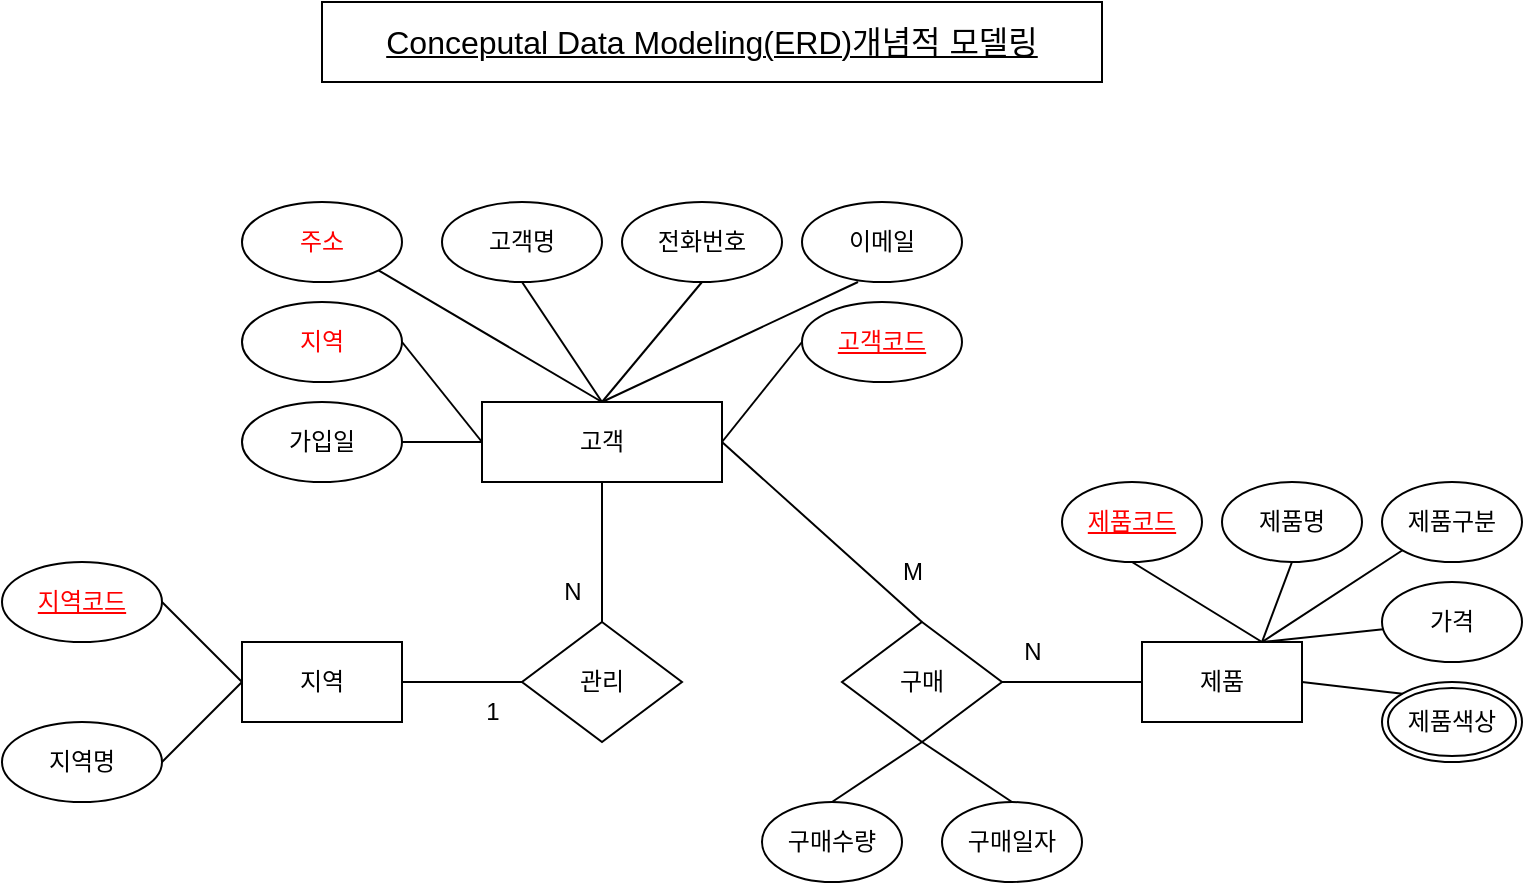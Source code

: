 <mxfile version="21.6.5" type="github" pages="3">
  <diagram name="페이지-1" id="ZnHBhvjJuVNRbxXca9uU">
    <mxGraphModel dx="967" dy="939" grid="1" gridSize="10" guides="1" tooltips="1" connect="1" arrows="1" fold="1" page="1" pageScale="1" pageWidth="827" pageHeight="1169" background="none" math="0" shadow="0">
      <root>
        <mxCell id="0" />
        <mxCell id="1" parent="0" />
        <mxCell id="nc1cBvIdsHUGoTgOPREE-12" value="고객" style="whiteSpace=wrap;html=1;align=center;" parent="1" vertex="1">
          <mxGeometry x="277" y="300" width="120" height="40" as="geometry" />
        </mxCell>
        <mxCell id="nc1cBvIdsHUGoTgOPREE-15" value="고객명" style="ellipse;whiteSpace=wrap;html=1;align=center;" parent="1" vertex="1">
          <mxGeometry x="257" y="200" width="80" height="40" as="geometry" />
        </mxCell>
        <mxCell id="nc1cBvIdsHUGoTgOPREE-17" value="" style="endArrow=none;html=1;rounded=0;exitX=0.5;exitY=1;exitDx=0;exitDy=0;entryX=0.5;entryY=0;entryDx=0;entryDy=0;" parent="1" source="nc1cBvIdsHUGoTgOPREE-15" target="nc1cBvIdsHUGoTgOPREE-12" edge="1">
          <mxGeometry relative="1" as="geometry">
            <mxPoint x="317" y="279.41" as="sourcePoint" />
            <mxPoint x="477" y="279.41" as="targetPoint" />
          </mxGeometry>
        </mxCell>
        <mxCell id="nc1cBvIdsHUGoTgOPREE-18" value="전화번호" style="ellipse;whiteSpace=wrap;html=1;align=center;fontStyle=0;" parent="1" vertex="1">
          <mxGeometry x="347" y="200" width="80" height="40" as="geometry" />
        </mxCell>
        <mxCell id="nc1cBvIdsHUGoTgOPREE-19" value="" style="endArrow=none;html=1;rounded=0;entryX=0.5;entryY=1;entryDx=0;entryDy=0;exitX=0.5;exitY=0;exitDx=0;exitDy=0;" parent="1" source="nc1cBvIdsHUGoTgOPREE-12" target="nc1cBvIdsHUGoTgOPREE-18" edge="1">
          <mxGeometry relative="1" as="geometry">
            <mxPoint x="537" y="260" as="sourcePoint" />
            <mxPoint x="617" y="430" as="targetPoint" />
            <Array as="points" />
          </mxGeometry>
        </mxCell>
        <mxCell id="nc1cBvIdsHUGoTgOPREE-22" value="주소" style="ellipse;whiteSpace=wrap;html=1;align=center;fontColor=#FF0000;" parent="1" vertex="1">
          <mxGeometry x="157" y="200" width="80" height="40" as="geometry" />
        </mxCell>
        <mxCell id="nc1cBvIdsHUGoTgOPREE-23" value="이메일" style="ellipse;whiteSpace=wrap;html=1;align=center;" parent="1" vertex="1">
          <mxGeometry x="437" y="200" width="80" height="40" as="geometry" />
        </mxCell>
        <mxCell id="nc1cBvIdsHUGoTgOPREE-24" value="" style="endArrow=none;html=1;rounded=0;exitX=0.35;exitY=1;exitDx=0;exitDy=0;entryX=0.5;entryY=0;entryDx=0;entryDy=0;exitPerimeter=0;" parent="1" source="nc1cBvIdsHUGoTgOPREE-23" target="nc1cBvIdsHUGoTgOPREE-12" edge="1">
          <mxGeometry relative="1" as="geometry">
            <mxPoint x="387" y="230" as="sourcePoint" />
            <mxPoint x="487" y="289.41" as="targetPoint" />
          </mxGeometry>
        </mxCell>
        <mxCell id="nc1cBvIdsHUGoTgOPREE-27" value="지역" style="ellipse;whiteSpace=wrap;html=1;align=center;fontStyle=0;fontColor=#FF0000;" parent="1" vertex="1">
          <mxGeometry x="157" y="250" width="80" height="40" as="geometry" />
        </mxCell>
        <mxCell id="nc1cBvIdsHUGoTgOPREE-29" value="가입일" style="ellipse;whiteSpace=wrap;html=1;align=center;" parent="1" vertex="1">
          <mxGeometry x="157" y="300" width="80" height="40" as="geometry" />
        </mxCell>
        <mxCell id="nc1cBvIdsHUGoTgOPREE-30" value="" style="endArrow=none;html=1;rounded=0;exitX=1;exitY=0.5;exitDx=0;exitDy=0;entryX=0;entryY=0.5;entryDx=0;entryDy=0;" parent="1" source="nc1cBvIdsHUGoTgOPREE-29" target="nc1cBvIdsHUGoTgOPREE-12" edge="1">
          <mxGeometry relative="1" as="geometry">
            <mxPoint x="457" y="430" as="sourcePoint" />
            <mxPoint x="477" y="280" as="targetPoint" />
          </mxGeometry>
        </mxCell>
        <mxCell id="nc1cBvIdsHUGoTgOPREE-31" value="" style="endArrow=none;html=1;rounded=0;exitX=1;exitY=1;exitDx=0;exitDy=0;entryX=0.5;entryY=0;entryDx=0;entryDy=0;" parent="1" source="nc1cBvIdsHUGoTgOPREE-22" target="nc1cBvIdsHUGoTgOPREE-12" edge="1">
          <mxGeometry relative="1" as="geometry">
            <mxPoint x="457" y="430" as="sourcePoint" />
            <mxPoint x="617" y="430" as="targetPoint" />
          </mxGeometry>
        </mxCell>
        <mxCell id="nc1cBvIdsHUGoTgOPREE-32" value="" style="endArrow=none;html=1;rounded=0;exitX=1;exitY=0.5;exitDx=0;exitDy=0;entryX=0;entryY=0.5;entryDx=0;entryDy=0;" parent="1" source="nc1cBvIdsHUGoTgOPREE-27" target="nc1cBvIdsHUGoTgOPREE-12" edge="1">
          <mxGeometry relative="1" as="geometry">
            <mxPoint x="457" y="430" as="sourcePoint" />
            <mxPoint x="477" y="280" as="targetPoint" />
          </mxGeometry>
        </mxCell>
        <mxCell id="nc1cBvIdsHUGoTgOPREE-34" value="고객코드" style="ellipse;whiteSpace=wrap;html=1;align=center;fontStyle=4;fontColor=#FF0000;" parent="1" vertex="1">
          <mxGeometry x="437" y="250" width="80" height="40" as="geometry" />
        </mxCell>
        <mxCell id="nc1cBvIdsHUGoTgOPREE-35" value="" style="endArrow=none;html=1;rounded=0;exitX=1;exitY=0.5;exitDx=0;exitDy=0;entryX=0;entryY=0.5;entryDx=0;entryDy=0;" parent="1" source="nc1cBvIdsHUGoTgOPREE-12" target="nc1cBvIdsHUGoTgOPREE-34" edge="1">
          <mxGeometry relative="1" as="geometry">
            <mxPoint x="457" y="430" as="sourcePoint" />
            <mxPoint x="617" y="430" as="targetPoint" />
          </mxGeometry>
        </mxCell>
        <mxCell id="f-JAYxa_N3UwoayTcWPG-1" value="지역" style="rounded=0;whiteSpace=wrap;html=1;" parent="1" vertex="1">
          <mxGeometry x="157" y="420" width="80" height="40" as="geometry" />
        </mxCell>
        <mxCell id="f-JAYxa_N3UwoayTcWPG-2" value="지역코드" style="ellipse;whiteSpace=wrap;html=1;align=center;fontStyle=4;fontColor=#ff0000;verticalAlign=middle;" parent="1" vertex="1">
          <mxGeometry x="37" y="380" width="80" height="40" as="geometry" />
        </mxCell>
        <mxCell id="f-JAYxa_N3UwoayTcWPG-3" value="지역명" style="ellipse;whiteSpace=wrap;html=1;align=center;fontStyle=0" parent="1" vertex="1">
          <mxGeometry x="37" y="460" width="80" height="40" as="geometry" />
        </mxCell>
        <mxCell id="f-JAYxa_N3UwoayTcWPG-4" value="" style="endArrow=none;html=1;rounded=0;exitX=1;exitY=0.5;exitDx=0;exitDy=0;entryX=0;entryY=0.5;entryDx=0;entryDy=0;" parent="1" source="f-JAYxa_N3UwoayTcWPG-3" target="f-JAYxa_N3UwoayTcWPG-1" edge="1">
          <mxGeometry relative="1" as="geometry">
            <mxPoint x="367" y="690" as="sourcePoint" />
            <mxPoint x="467" y="650" as="targetPoint" />
          </mxGeometry>
        </mxCell>
        <mxCell id="f-JAYxa_N3UwoayTcWPG-5" value="" style="endArrow=none;html=1;rounded=0;exitX=1;exitY=0.5;exitDx=0;exitDy=0;entryX=0;entryY=0.5;entryDx=0;entryDy=0;" parent="1" source="f-JAYxa_N3UwoayTcWPG-2" target="f-JAYxa_N3UwoayTcWPG-1" edge="1">
          <mxGeometry relative="1" as="geometry">
            <mxPoint x="447" y="610" as="sourcePoint" />
            <mxPoint x="477" y="580" as="targetPoint" />
            <Array as="points" />
          </mxGeometry>
        </mxCell>
        <mxCell id="f-JAYxa_N3UwoayTcWPG-6" value="제품" style="rounded=0;whiteSpace=wrap;html=1;" parent="1" vertex="1">
          <mxGeometry x="607" y="420" width="80" height="40" as="geometry" />
        </mxCell>
        <mxCell id="f-JAYxa_N3UwoayTcWPG-8" value="&lt;font&gt;제품코드&lt;/font&gt;" style="ellipse;whiteSpace=wrap;html=1;align=center;fontStyle=4;fontColor=#FF0000;verticalAlign=middle;" parent="1" vertex="1">
          <mxGeometry x="567" y="340" width="70" height="40" as="geometry" />
        </mxCell>
        <mxCell id="f-JAYxa_N3UwoayTcWPG-9" value="가격" style="ellipse;whiteSpace=wrap;html=1;align=center;fontStyle=0" parent="1" vertex="1">
          <mxGeometry x="727" y="390" width="70" height="40" as="geometry" />
        </mxCell>
        <mxCell id="f-JAYxa_N3UwoayTcWPG-10" value="제품명" style="ellipse;whiteSpace=wrap;html=1;align=center;fontStyle=0" parent="1" vertex="1">
          <mxGeometry x="647" y="340" width="70" height="40" as="geometry" />
        </mxCell>
        <mxCell id="f-JAYxa_N3UwoayTcWPG-11" value="제품색상" style="ellipse;shape=doubleEllipse;margin=3;whiteSpace=wrap;html=1;align=center;" parent="1" vertex="1">
          <mxGeometry x="727" y="440" width="70" height="40" as="geometry" />
        </mxCell>
        <mxCell id="f-JAYxa_N3UwoayTcWPG-12" value="제품구분" style="ellipse;whiteSpace=wrap;html=1;align=center;fontStyle=0" parent="1" vertex="1">
          <mxGeometry x="727" y="340" width="70" height="40" as="geometry" />
        </mxCell>
        <mxCell id="f-JAYxa_N3UwoayTcWPG-14" value="" style="endArrow=none;html=1;rounded=0;exitX=1;exitY=0.5;exitDx=0;exitDy=0;entryX=0;entryY=0;entryDx=0;entryDy=0;" parent="1" source="f-JAYxa_N3UwoayTcWPG-6" target="f-JAYxa_N3UwoayTcWPG-11" edge="1">
          <mxGeometry relative="1" as="geometry">
            <mxPoint x="697" y="560" as="sourcePoint" />
            <mxPoint x="797" y="550" as="targetPoint" />
            <Array as="points" />
          </mxGeometry>
        </mxCell>
        <mxCell id="f-JAYxa_N3UwoayTcWPG-15" value="" style="endArrow=none;html=1;rounded=0;exitX=0.75;exitY=0;exitDx=0;exitDy=0;entryX=0;entryY=1;entryDx=0;entryDy=0;" parent="1" source="f-JAYxa_N3UwoayTcWPG-6" target="f-JAYxa_N3UwoayTcWPG-12" edge="1">
          <mxGeometry relative="1" as="geometry">
            <mxPoint x="707" y="440" as="sourcePoint" />
            <mxPoint x="789" y="414" as="targetPoint" />
          </mxGeometry>
        </mxCell>
        <mxCell id="f-JAYxa_N3UwoayTcWPG-16" value="" style="endArrow=none;html=1;rounded=0;entryX=0.5;entryY=1;entryDx=0;entryDy=0;exitX=0.75;exitY=0;exitDx=0;exitDy=0;" parent="1" source="f-JAYxa_N3UwoayTcWPG-6" target="f-JAYxa_N3UwoayTcWPG-10" edge="1">
          <mxGeometry relative="1" as="geometry">
            <mxPoint x="697" y="460" as="sourcePoint" />
            <mxPoint x="753" y="420" as="targetPoint" />
          </mxGeometry>
        </mxCell>
        <mxCell id="f-JAYxa_N3UwoayTcWPG-17" value="" style="endArrow=none;html=1;rounded=0;exitX=0.75;exitY=0;exitDx=0;exitDy=0;" parent="1" source="f-JAYxa_N3UwoayTcWPG-6" target="f-JAYxa_N3UwoayTcWPG-9" edge="1">
          <mxGeometry relative="1" as="geometry">
            <mxPoint x="697" y="460" as="sourcePoint" />
            <mxPoint x="779" y="434" as="targetPoint" />
          </mxGeometry>
        </mxCell>
        <mxCell id="f-JAYxa_N3UwoayTcWPG-18" value="" style="endArrow=none;html=1;rounded=0;exitX=0.75;exitY=0;exitDx=0;exitDy=0;entryX=0.5;entryY=1;entryDx=0;entryDy=0;" parent="1" source="f-JAYxa_N3UwoayTcWPG-6" target="f-JAYxa_N3UwoayTcWPG-8" edge="1">
          <mxGeometry relative="1" as="geometry">
            <mxPoint x="531" y="463" as="sourcePoint" />
            <mxPoint x="613" y="437" as="targetPoint" />
          </mxGeometry>
        </mxCell>
        <mxCell id="f-JAYxa_N3UwoayTcWPG-19" value="관리" style="rhombus;whiteSpace=wrap;html=1;" parent="1" vertex="1">
          <mxGeometry x="297" y="410" width="80" height="60" as="geometry" />
        </mxCell>
        <mxCell id="f-JAYxa_N3UwoayTcWPG-20" value="" style="endArrow=none;html=1;rounded=0;exitX=1;exitY=0.5;exitDx=0;exitDy=0;entryX=0;entryY=0.5;entryDx=0;entryDy=0;" parent="1" source="f-JAYxa_N3UwoayTcWPG-1" target="f-JAYxa_N3UwoayTcWPG-19" edge="1">
          <mxGeometry relative="1" as="geometry">
            <mxPoint x="327" y="440" as="sourcePoint" />
            <mxPoint x="397" y="520" as="targetPoint" />
          </mxGeometry>
        </mxCell>
        <mxCell id="f-JAYxa_N3UwoayTcWPG-21" value="" style="endArrow=none;html=1;rounded=0;exitX=0.5;exitY=1;exitDx=0;exitDy=0;entryX=0.5;entryY=0;entryDx=0;entryDy=0;" parent="1" source="nc1cBvIdsHUGoTgOPREE-12" target="f-JAYxa_N3UwoayTcWPG-19" edge="1">
          <mxGeometry relative="1" as="geometry">
            <mxPoint x="367" y="450" as="sourcePoint" />
            <mxPoint x="437" y="450" as="targetPoint" />
          </mxGeometry>
        </mxCell>
        <mxCell id="f-JAYxa_N3UwoayTcWPG-22" value="구매" style="rhombus;whiteSpace=wrap;html=1;" parent="1" vertex="1">
          <mxGeometry x="457" y="410" width="80" height="60" as="geometry" />
        </mxCell>
        <mxCell id="f-JAYxa_N3UwoayTcWPG-24" value="" style="endArrow=none;html=1;rounded=0;exitX=1;exitY=0.5;exitDx=0;exitDy=0;entryX=0.5;entryY=0;entryDx=0;entryDy=0;" parent="1" source="nc1cBvIdsHUGoTgOPREE-12" target="f-JAYxa_N3UwoayTcWPG-22" edge="1">
          <mxGeometry relative="1" as="geometry">
            <mxPoint x="547" y="310" as="sourcePoint" />
            <mxPoint x="447" y="420" as="targetPoint" />
          </mxGeometry>
        </mxCell>
        <mxCell id="f-JAYxa_N3UwoayTcWPG-25" value="" style="endArrow=none;html=1;rounded=0;exitX=0;exitY=0.5;exitDx=0;exitDy=0;entryX=1;entryY=0.5;entryDx=0;entryDy=0;" parent="1" source="f-JAYxa_N3UwoayTcWPG-6" target="f-JAYxa_N3UwoayTcWPG-22" edge="1">
          <mxGeometry relative="1" as="geometry">
            <mxPoint x="547" y="310" as="sourcePoint" />
            <mxPoint x="557" y="420" as="targetPoint" />
          </mxGeometry>
        </mxCell>
        <mxCell id="f-JAYxa_N3UwoayTcWPG-27" value="구매일자" style="ellipse;whiteSpace=wrap;html=1;align=center;fontStyle=0" parent="1" vertex="1">
          <mxGeometry x="507" y="500" width="70" height="40" as="geometry" />
        </mxCell>
        <mxCell id="f-JAYxa_N3UwoayTcWPG-28" value="구매수량" style="ellipse;whiteSpace=wrap;html=1;align=center;fontStyle=0" parent="1" vertex="1">
          <mxGeometry x="417" y="500" width="70" height="40" as="geometry" />
        </mxCell>
        <mxCell id="f-JAYxa_N3UwoayTcWPG-30" value="" style="endArrow=none;html=1;rounded=0;exitX=0.5;exitY=0;exitDx=0;exitDy=0;entryX=0.5;entryY=1;entryDx=0;entryDy=0;" parent="1" source="f-JAYxa_N3UwoayTcWPG-28" target="f-JAYxa_N3UwoayTcWPG-22" edge="1">
          <mxGeometry relative="1" as="geometry">
            <mxPoint x="647" y="470" as="sourcePoint" />
            <mxPoint x="597" y="450" as="targetPoint" />
          </mxGeometry>
        </mxCell>
        <mxCell id="f-JAYxa_N3UwoayTcWPG-31" value="" style="endArrow=none;html=1;rounded=0;exitX=0.5;exitY=0;exitDx=0;exitDy=0;entryX=0.5;entryY=1;entryDx=0;entryDy=0;" parent="1" source="f-JAYxa_N3UwoayTcWPG-27" target="f-JAYxa_N3UwoayTcWPG-22" edge="1">
          <mxGeometry relative="1" as="geometry">
            <mxPoint x="657" y="480" as="sourcePoint" />
            <mxPoint x="607" y="460" as="targetPoint" />
          </mxGeometry>
        </mxCell>
        <mxCell id="f-JAYxa_N3UwoayTcWPG-35" value="&lt;font style=&quot;font-size: 16px;&quot;&gt;Conceputal Data Modeling(ERD)개념적 모델링&lt;/font&gt;" style="whiteSpace=wrap;html=1;align=center;fontStyle=4" parent="1" vertex="1">
          <mxGeometry x="197" y="100" width="390" height="40" as="geometry" />
        </mxCell>
        <mxCell id="BvJ3aZPh3aL1Ik3ksvVr-1" value="N" style="text;html=1;align=center;verticalAlign=middle;resizable=0;points=[];autosize=1;strokeColor=none;fillColor=none;" parent="1" vertex="1">
          <mxGeometry x="307" y="380" width="30" height="30" as="geometry" />
        </mxCell>
        <mxCell id="BvJ3aZPh3aL1Ik3ksvVr-2" value="1" style="text;html=1;align=center;verticalAlign=middle;resizable=0;points=[];autosize=1;strokeColor=none;fillColor=none;" parent="1" vertex="1">
          <mxGeometry x="267" y="440" width="30" height="30" as="geometry" />
        </mxCell>
        <mxCell id="V6l3bEgOYuVi9h6EQhT--1" value="N" style="text;html=1;align=center;verticalAlign=middle;resizable=0;points=[];autosize=1;strokeColor=none;fillColor=none;" parent="1" vertex="1">
          <mxGeometry x="537" y="410" width="30" height="30" as="geometry" />
        </mxCell>
        <mxCell id="V6l3bEgOYuVi9h6EQhT--2" value="M" style="text;html=1;align=center;verticalAlign=middle;resizable=0;points=[];autosize=1;strokeColor=none;fillColor=none;" parent="1" vertex="1">
          <mxGeometry x="477" y="370" width="30" height="30" as="geometry" />
        </mxCell>
      </root>
    </mxGraphModel>
  </diagram>
  <diagram id="gm_yCKze5Qx4fNA9rjMg" name="페이지-2">
    <mxGraphModel dx="822" dy="798" grid="1" gridSize="10" guides="1" tooltips="1" connect="1" arrows="1" fold="1" page="1" pageScale="1" pageWidth="827" pageHeight="1169" math="0" shadow="0">
      <root>
        <mxCell id="0" />
        <mxCell id="1" parent="0" />
        <mxCell id="rS-2J6gAKMVRSGZVnTT_-1" value="&lt;font style=&quot;font-size: 16px;&quot;&gt;Logical Data Modeling(RM)논리적 모델링&lt;/font&gt;" style="whiteSpace=wrap;html=1;align=center;fontStyle=4" parent="1" vertex="1">
          <mxGeometry x="219" y="40" width="390" height="40" as="geometry" />
        </mxCell>
        <mxCell id="yse6lNV3K0nOs2ZHp3iA-16" value="고객" style="swimlane;childLayout=stackLayout;horizontal=1;startSize=30;horizontalStack=0;rounded=1;fontSize=14;fontStyle=0;strokeWidth=2;resizeParent=0;resizeLast=1;shadow=0;dashed=0;align=center;arcSize=4;whiteSpace=wrap;html=1;" parent="1" vertex="1">
          <mxGeometry x="210" y="480" width="117" height="150" as="geometry" />
        </mxCell>
        <mxCell id="yse6lNV3K0nOs2ZHp3iA-17" value="고객번호(PK)&lt;br&gt;고객명&lt;br&gt;전화번호&lt;br&gt;이메일&lt;br&gt;주소&lt;br&gt;&lt;font color=&quot;#ff0000&quot;&gt;지역코드(FK)&lt;br&gt;&lt;/font&gt;가입일" style="align=left;strokeColor=none;fillColor=none;spacingLeft=4;fontSize=12;verticalAlign=top;resizable=0;rotatable=0;part=1;html=1;" parent="yse6lNV3K0nOs2ZHp3iA-16" vertex="1">
          <mxGeometry y="30" width="117" height="120" as="geometry" />
        </mxCell>
        <mxCell id="BlyW3vxBF48IkwY7XijH-6" value="지역" style="swimlane;childLayout=stackLayout;horizontal=1;startSize=25;horizontalStack=0;rounded=1;fontSize=14;fontStyle=0;strokeWidth=2;resizeParent=0;resizeLast=1;shadow=0;dashed=0;align=center;arcSize=4;whiteSpace=wrap;html=1;" parent="1" vertex="1">
          <mxGeometry x="30" y="480" width="101" height="75" as="geometry" />
        </mxCell>
        <mxCell id="BlyW3vxBF48IkwY7XijH-7" value="&lt;font color=&quot;#ff0000&quot;&gt;지역코드(FK)&lt;br&gt;&lt;/font&gt;지역명" style="align=left;strokeColor=none;fillColor=none;spacingLeft=4;fontSize=12;verticalAlign=top;resizable=0;rotatable=0;part=1;html=1;" parent="BlyW3vxBF48IkwY7XijH-6" vertex="1">
          <mxGeometry y="25" width="101" height="50" as="geometry" />
        </mxCell>
        <mxCell id="mSvb29QM7G7xSX9ZZJCh-6" value="" style="edgeStyle=entityRelationEdgeStyle;fontSize=12;html=1;endArrow=ERoneToMany;startArrow=ERmandOne;rounded=0;entryX=-0.013;entryY=0.365;entryDx=0;entryDy=0;exitX=1;exitY=0.25;exitDx=0;exitDy=0;entryPerimeter=0;" parent="1" source="BlyW3vxBF48IkwY7XijH-7" target="yse6lNV3K0nOs2ZHp3iA-17" edge="1">
          <mxGeometry width="100" height="100" relative="1" as="geometry">
            <mxPoint x="-81" y="710" as="sourcePoint" />
            <mxPoint x="19" y="630" as="targetPoint" />
            <Array as="points">
              <mxPoint x="123" y="650" />
              <mxPoint x="235" y="557" />
              <mxPoint x="123" y="660" />
            </Array>
          </mxGeometry>
        </mxCell>
        <mxCell id="mWZHtibvBv7XCX4P4cAg-15" value="제품" style="swimlane;childLayout=stackLayout;horizontal=1;startSize=30;horizontalStack=0;rounded=1;fontSize=14;fontStyle=0;strokeWidth=2;resizeParent=0;resizeLast=1;shadow=0;dashed=0;align=center;arcSize=4;whiteSpace=wrap;html=1;" parent="1" vertex="1">
          <mxGeometry x="620" y="480" width="160" height="120" as="geometry" />
        </mxCell>
        <mxCell id="mWZHtibvBv7XCX4P4cAg-16" value="&lt;font color=&quot;#ff0000&quot;&gt;번호(PK)&lt;/font&gt;&lt;br&gt;제품코드(FK)&lt;br&gt;제품명&lt;br&gt;제품구분&lt;br&gt;제품색상&lt;br&gt;가격" style="align=left;strokeColor=none;fillColor=none;spacingLeft=4;fontSize=12;verticalAlign=top;resizable=0;rotatable=0;part=1;html=1;" parent="mWZHtibvBv7XCX4P4cAg-15" vertex="1">
          <mxGeometry y="30" width="160" height="90" as="geometry" />
        </mxCell>
        <mxCell id="Ow_TU3StZ6y1RXJ-SokE-1" value="고객" style="whiteSpace=wrap;html=1;align=center;" parent="1" vertex="1">
          <mxGeometry x="280" y="220" width="120" height="40" as="geometry" />
        </mxCell>
        <mxCell id="Ow_TU3StZ6y1RXJ-SokE-2" value="고객명" style="ellipse;whiteSpace=wrap;html=1;align=center;" parent="1" vertex="1">
          <mxGeometry x="260" y="120" width="80" height="40" as="geometry" />
        </mxCell>
        <mxCell id="Ow_TU3StZ6y1RXJ-SokE-3" value="" style="endArrow=none;html=1;rounded=0;exitX=0.5;exitY=1;exitDx=0;exitDy=0;entryX=0.5;entryY=0;entryDx=0;entryDy=0;" parent="1" source="Ow_TU3StZ6y1RXJ-SokE-2" target="Ow_TU3StZ6y1RXJ-SokE-1" edge="1">
          <mxGeometry relative="1" as="geometry">
            <mxPoint x="320" y="199.41" as="sourcePoint" />
            <mxPoint x="480" y="199.41" as="targetPoint" />
          </mxGeometry>
        </mxCell>
        <mxCell id="Ow_TU3StZ6y1RXJ-SokE-4" value="전화번호" style="ellipse;whiteSpace=wrap;html=1;align=center;fontStyle=0;" parent="1" vertex="1">
          <mxGeometry x="350" y="120" width="80" height="40" as="geometry" />
        </mxCell>
        <mxCell id="Ow_TU3StZ6y1RXJ-SokE-5" value="" style="endArrow=none;html=1;rounded=0;entryX=0.5;entryY=1;entryDx=0;entryDy=0;exitX=0.5;exitY=0;exitDx=0;exitDy=0;" parent="1" source="Ow_TU3StZ6y1RXJ-SokE-1" target="Ow_TU3StZ6y1RXJ-SokE-4" edge="1">
          <mxGeometry relative="1" as="geometry">
            <mxPoint x="540" y="180" as="sourcePoint" />
            <mxPoint x="620" y="350" as="targetPoint" />
            <Array as="points" />
          </mxGeometry>
        </mxCell>
        <mxCell id="Ow_TU3StZ6y1RXJ-SokE-6" value="주소" style="ellipse;whiteSpace=wrap;html=1;align=center;fontColor=#FF0000;" parent="1" vertex="1">
          <mxGeometry x="160" y="120" width="80" height="40" as="geometry" />
        </mxCell>
        <mxCell id="Ow_TU3StZ6y1RXJ-SokE-7" value="이메일" style="ellipse;whiteSpace=wrap;html=1;align=center;" parent="1" vertex="1">
          <mxGeometry x="440" y="120" width="80" height="40" as="geometry" />
        </mxCell>
        <mxCell id="Ow_TU3StZ6y1RXJ-SokE-8" value="" style="endArrow=none;html=1;rounded=0;exitX=0.35;exitY=1;exitDx=0;exitDy=0;entryX=0.5;entryY=0;entryDx=0;entryDy=0;exitPerimeter=0;" parent="1" source="Ow_TU3StZ6y1RXJ-SokE-7" target="Ow_TU3StZ6y1RXJ-SokE-1" edge="1">
          <mxGeometry relative="1" as="geometry">
            <mxPoint x="390" y="150" as="sourcePoint" />
            <mxPoint x="490" y="209.41" as="targetPoint" />
          </mxGeometry>
        </mxCell>
        <mxCell id="Ow_TU3StZ6y1RXJ-SokE-9" value="지역" style="ellipse;whiteSpace=wrap;html=1;align=center;fontStyle=0;fontColor=#FF0000;" parent="1" vertex="1">
          <mxGeometry x="160" y="170" width="80" height="40" as="geometry" />
        </mxCell>
        <mxCell id="Ow_TU3StZ6y1RXJ-SokE-10" value="가입일" style="ellipse;whiteSpace=wrap;html=1;align=center;" parent="1" vertex="1">
          <mxGeometry x="160" y="220" width="80" height="40" as="geometry" />
        </mxCell>
        <mxCell id="Ow_TU3StZ6y1RXJ-SokE-11" value="" style="endArrow=none;html=1;rounded=0;exitX=1;exitY=0.5;exitDx=0;exitDy=0;entryX=0;entryY=0.5;entryDx=0;entryDy=0;" parent="1" source="Ow_TU3StZ6y1RXJ-SokE-10" target="Ow_TU3StZ6y1RXJ-SokE-1" edge="1">
          <mxGeometry relative="1" as="geometry">
            <mxPoint x="460" y="350" as="sourcePoint" />
            <mxPoint x="480" y="200" as="targetPoint" />
          </mxGeometry>
        </mxCell>
        <mxCell id="Ow_TU3StZ6y1RXJ-SokE-12" value="" style="endArrow=none;html=1;rounded=0;exitX=1;exitY=1;exitDx=0;exitDy=0;entryX=0.5;entryY=0;entryDx=0;entryDy=0;" parent="1" source="Ow_TU3StZ6y1RXJ-SokE-6" target="Ow_TU3StZ6y1RXJ-SokE-1" edge="1">
          <mxGeometry relative="1" as="geometry">
            <mxPoint x="460" y="350" as="sourcePoint" />
            <mxPoint x="620" y="350" as="targetPoint" />
          </mxGeometry>
        </mxCell>
        <mxCell id="Ow_TU3StZ6y1RXJ-SokE-13" value="" style="endArrow=none;html=1;rounded=0;exitX=1;exitY=0.5;exitDx=0;exitDy=0;entryX=0;entryY=0.5;entryDx=0;entryDy=0;" parent="1" source="Ow_TU3StZ6y1RXJ-SokE-9" target="Ow_TU3StZ6y1RXJ-SokE-1" edge="1">
          <mxGeometry relative="1" as="geometry">
            <mxPoint x="460" y="350" as="sourcePoint" />
            <mxPoint x="480" y="200" as="targetPoint" />
          </mxGeometry>
        </mxCell>
        <mxCell id="Ow_TU3StZ6y1RXJ-SokE-14" value="고객코드" style="ellipse;whiteSpace=wrap;html=1;align=center;fontStyle=4;fontColor=#FF0000;" parent="1" vertex="1">
          <mxGeometry x="440" y="170" width="80" height="40" as="geometry" />
        </mxCell>
        <mxCell id="Ow_TU3StZ6y1RXJ-SokE-15" value="" style="endArrow=none;html=1;rounded=0;exitX=1;exitY=0.5;exitDx=0;exitDy=0;entryX=0;entryY=0.5;entryDx=0;entryDy=0;" parent="1" source="Ow_TU3StZ6y1RXJ-SokE-1" target="Ow_TU3StZ6y1RXJ-SokE-14" edge="1">
          <mxGeometry relative="1" as="geometry">
            <mxPoint x="460" y="350" as="sourcePoint" />
            <mxPoint x="620" y="350" as="targetPoint" />
          </mxGeometry>
        </mxCell>
        <mxCell id="Ow_TU3StZ6y1RXJ-SokE-16" value="지역" style="rounded=0;whiteSpace=wrap;html=1;" parent="1" vertex="1">
          <mxGeometry x="160" y="340" width="80" height="40" as="geometry" />
        </mxCell>
        <mxCell id="Ow_TU3StZ6y1RXJ-SokE-17" value="지역코드" style="ellipse;whiteSpace=wrap;html=1;align=center;fontStyle=4;fontColor=#ff0000;verticalAlign=middle;" parent="1" vertex="1">
          <mxGeometry x="40" y="300" width="80" height="40" as="geometry" />
        </mxCell>
        <mxCell id="Ow_TU3StZ6y1RXJ-SokE-18" value="지역명" style="ellipse;whiteSpace=wrap;html=1;align=center;fontStyle=0" parent="1" vertex="1">
          <mxGeometry x="40" y="380" width="80" height="40" as="geometry" />
        </mxCell>
        <mxCell id="Ow_TU3StZ6y1RXJ-SokE-19" value="" style="endArrow=none;html=1;rounded=0;exitX=1;exitY=0.5;exitDx=0;exitDy=0;entryX=0;entryY=0.5;entryDx=0;entryDy=0;" parent="1" source="Ow_TU3StZ6y1RXJ-SokE-18" target="Ow_TU3StZ6y1RXJ-SokE-16" edge="1">
          <mxGeometry relative="1" as="geometry">
            <mxPoint x="370" y="610" as="sourcePoint" />
            <mxPoint x="470" y="570" as="targetPoint" />
          </mxGeometry>
        </mxCell>
        <mxCell id="Ow_TU3StZ6y1RXJ-SokE-20" value="" style="endArrow=none;html=1;rounded=0;exitX=1;exitY=0.5;exitDx=0;exitDy=0;entryX=0;entryY=0.5;entryDx=0;entryDy=0;" parent="1" source="Ow_TU3StZ6y1RXJ-SokE-17" target="Ow_TU3StZ6y1RXJ-SokE-16" edge="1">
          <mxGeometry relative="1" as="geometry">
            <mxPoint x="450" y="530" as="sourcePoint" />
            <mxPoint x="480" y="500" as="targetPoint" />
            <Array as="points" />
          </mxGeometry>
        </mxCell>
        <mxCell id="Ow_TU3StZ6y1RXJ-SokE-21" value="제품" style="rounded=0;whiteSpace=wrap;html=1;" parent="1" vertex="1">
          <mxGeometry x="610" y="340" width="80" height="40" as="geometry" />
        </mxCell>
        <mxCell id="Ow_TU3StZ6y1RXJ-SokE-22" value="&lt;font&gt;제품코드&lt;/font&gt;" style="ellipse;whiteSpace=wrap;html=1;align=center;fontStyle=4;fontColor=#FF0000;verticalAlign=middle;" parent="1" vertex="1">
          <mxGeometry x="570" y="260" width="70" height="40" as="geometry" />
        </mxCell>
        <mxCell id="Ow_TU3StZ6y1RXJ-SokE-23" value="가격" style="ellipse;whiteSpace=wrap;html=1;align=center;fontStyle=0" parent="1" vertex="1">
          <mxGeometry x="730" y="310" width="70" height="40" as="geometry" />
        </mxCell>
        <mxCell id="Ow_TU3StZ6y1RXJ-SokE-24" value="제품명" style="ellipse;whiteSpace=wrap;html=1;align=center;fontStyle=0" parent="1" vertex="1">
          <mxGeometry x="650" y="260" width="70" height="40" as="geometry" />
        </mxCell>
        <mxCell id="Ow_TU3StZ6y1RXJ-SokE-25" value="제품색상" style="ellipse;shape=doubleEllipse;margin=3;whiteSpace=wrap;html=1;align=center;" parent="1" vertex="1">
          <mxGeometry x="730" y="360" width="70" height="40" as="geometry" />
        </mxCell>
        <mxCell id="Ow_TU3StZ6y1RXJ-SokE-26" value="제품구분" style="ellipse;whiteSpace=wrap;html=1;align=center;fontStyle=0" parent="1" vertex="1">
          <mxGeometry x="730" y="260" width="70" height="40" as="geometry" />
        </mxCell>
        <mxCell id="Ow_TU3StZ6y1RXJ-SokE-27" value="" style="endArrow=none;html=1;rounded=0;exitX=1;exitY=0.5;exitDx=0;exitDy=0;entryX=0;entryY=0;entryDx=0;entryDy=0;" parent="1" source="Ow_TU3StZ6y1RXJ-SokE-21" target="Ow_TU3StZ6y1RXJ-SokE-25" edge="1">
          <mxGeometry relative="1" as="geometry">
            <mxPoint x="700" y="480" as="sourcePoint" />
            <mxPoint x="800" y="470" as="targetPoint" />
            <Array as="points" />
          </mxGeometry>
        </mxCell>
        <mxCell id="Ow_TU3StZ6y1RXJ-SokE-28" value="" style="endArrow=none;html=1;rounded=0;exitX=0.75;exitY=0;exitDx=0;exitDy=0;entryX=0;entryY=1;entryDx=0;entryDy=0;" parent="1" source="Ow_TU3StZ6y1RXJ-SokE-21" target="Ow_TU3StZ6y1RXJ-SokE-26" edge="1">
          <mxGeometry relative="1" as="geometry">
            <mxPoint x="710" y="360" as="sourcePoint" />
            <mxPoint x="792" y="334" as="targetPoint" />
          </mxGeometry>
        </mxCell>
        <mxCell id="Ow_TU3StZ6y1RXJ-SokE-29" value="" style="endArrow=none;html=1;rounded=0;entryX=0.5;entryY=1;entryDx=0;entryDy=0;exitX=0.75;exitY=0;exitDx=0;exitDy=0;" parent="1" source="Ow_TU3StZ6y1RXJ-SokE-21" target="Ow_TU3StZ6y1RXJ-SokE-24" edge="1">
          <mxGeometry relative="1" as="geometry">
            <mxPoint x="700" y="380" as="sourcePoint" />
            <mxPoint x="756" y="340" as="targetPoint" />
          </mxGeometry>
        </mxCell>
        <mxCell id="Ow_TU3StZ6y1RXJ-SokE-30" value="" style="endArrow=none;html=1;rounded=0;exitX=0.75;exitY=0;exitDx=0;exitDy=0;" parent="1" source="Ow_TU3StZ6y1RXJ-SokE-21" target="Ow_TU3StZ6y1RXJ-SokE-23" edge="1">
          <mxGeometry relative="1" as="geometry">
            <mxPoint x="700" y="380" as="sourcePoint" />
            <mxPoint x="782" y="354" as="targetPoint" />
          </mxGeometry>
        </mxCell>
        <mxCell id="Ow_TU3StZ6y1RXJ-SokE-31" value="" style="endArrow=none;html=1;rounded=0;exitX=0.75;exitY=0;exitDx=0;exitDy=0;entryX=0.5;entryY=1;entryDx=0;entryDy=0;" parent="1" source="Ow_TU3StZ6y1RXJ-SokE-21" target="Ow_TU3StZ6y1RXJ-SokE-22" edge="1">
          <mxGeometry relative="1" as="geometry">
            <mxPoint x="534" y="383" as="sourcePoint" />
            <mxPoint x="616" y="357" as="targetPoint" />
          </mxGeometry>
        </mxCell>
        <mxCell id="Ow_TU3StZ6y1RXJ-SokE-32" value="관리" style="rhombus;whiteSpace=wrap;html=1;" parent="1" vertex="1">
          <mxGeometry x="300" y="330" width="80" height="60" as="geometry" />
        </mxCell>
        <mxCell id="Ow_TU3StZ6y1RXJ-SokE-33" value="" style="endArrow=none;html=1;rounded=0;exitX=1;exitY=0.5;exitDx=0;exitDy=0;entryX=0;entryY=0.5;entryDx=0;entryDy=0;" parent="1" source="Ow_TU3StZ6y1RXJ-SokE-16" target="Ow_TU3StZ6y1RXJ-SokE-32" edge="1">
          <mxGeometry relative="1" as="geometry">
            <mxPoint x="330" y="360" as="sourcePoint" />
            <mxPoint x="400" y="440" as="targetPoint" />
          </mxGeometry>
        </mxCell>
        <mxCell id="Ow_TU3StZ6y1RXJ-SokE-34" value="" style="endArrow=none;html=1;rounded=0;exitX=0.5;exitY=1;exitDx=0;exitDy=0;entryX=0.5;entryY=0;entryDx=0;entryDy=0;" parent="1" source="Ow_TU3StZ6y1RXJ-SokE-1" target="Ow_TU3StZ6y1RXJ-SokE-32" edge="1">
          <mxGeometry relative="1" as="geometry">
            <mxPoint x="370" y="370" as="sourcePoint" />
            <mxPoint x="440" y="370" as="targetPoint" />
          </mxGeometry>
        </mxCell>
        <mxCell id="Ow_TU3StZ6y1RXJ-SokE-35" value="구매" style="rhombus;whiteSpace=wrap;html=1;" parent="1" vertex="1">
          <mxGeometry x="460" y="330" width="80" height="60" as="geometry" />
        </mxCell>
        <mxCell id="Ow_TU3StZ6y1RXJ-SokE-36" value="" style="endArrow=none;html=1;rounded=0;exitX=1;exitY=1;exitDx=0;exitDy=0;entryX=0.5;entryY=0;entryDx=0;entryDy=0;" parent="1" source="Ow_TU3StZ6y1RXJ-SokE-1" target="Ow_TU3StZ6y1RXJ-SokE-35" edge="1">
          <mxGeometry relative="1" as="geometry">
            <mxPoint x="550" y="230" as="sourcePoint" />
            <mxPoint x="450" y="340" as="targetPoint" />
          </mxGeometry>
        </mxCell>
        <mxCell id="Ow_TU3StZ6y1RXJ-SokE-37" value="" style="endArrow=none;html=1;rounded=0;exitX=0;exitY=0.5;exitDx=0;exitDy=0;entryX=1;entryY=0.5;entryDx=0;entryDy=0;" parent="1" source="Ow_TU3StZ6y1RXJ-SokE-21" target="Ow_TU3StZ6y1RXJ-SokE-35" edge="1">
          <mxGeometry relative="1" as="geometry">
            <mxPoint x="550" y="230" as="sourcePoint" />
            <mxPoint x="560" y="340" as="targetPoint" />
          </mxGeometry>
        </mxCell>
        <mxCell id="Ow_TU3StZ6y1RXJ-SokE-38" value="구매일자" style="ellipse;whiteSpace=wrap;html=1;align=center;fontStyle=0" parent="1" vertex="1">
          <mxGeometry x="510" y="420" width="70" height="40" as="geometry" />
        </mxCell>
        <mxCell id="Ow_TU3StZ6y1RXJ-SokE-39" value="구매수량" style="ellipse;whiteSpace=wrap;html=1;align=center;fontStyle=0" parent="1" vertex="1">
          <mxGeometry x="420" y="420" width="70" height="40" as="geometry" />
        </mxCell>
        <mxCell id="Ow_TU3StZ6y1RXJ-SokE-40" value="" style="endArrow=none;html=1;rounded=0;exitX=0.5;exitY=0;exitDx=0;exitDy=0;entryX=0.5;entryY=1;entryDx=0;entryDy=0;" parent="1" source="Ow_TU3StZ6y1RXJ-SokE-39" target="Ow_TU3StZ6y1RXJ-SokE-35" edge="1">
          <mxGeometry relative="1" as="geometry">
            <mxPoint x="650" y="390" as="sourcePoint" />
            <mxPoint x="600" y="370" as="targetPoint" />
          </mxGeometry>
        </mxCell>
        <mxCell id="Ow_TU3StZ6y1RXJ-SokE-41" value="" style="endArrow=none;html=1;rounded=0;exitX=0.5;exitY=0;exitDx=0;exitDy=0;entryX=0.5;entryY=1;entryDx=0;entryDy=0;" parent="1" source="Ow_TU3StZ6y1RXJ-SokE-38" target="Ow_TU3StZ6y1RXJ-SokE-35" edge="1">
          <mxGeometry relative="1" as="geometry">
            <mxPoint x="660" y="400" as="sourcePoint" />
            <mxPoint x="610" y="380" as="targetPoint" />
          </mxGeometry>
        </mxCell>
        <mxCell id="Ow_TU3StZ6y1RXJ-SokE-42" value="N" style="text;html=1;align=center;verticalAlign=middle;resizable=0;points=[];autosize=1;strokeColor=none;fillColor=none;" parent="1" vertex="1">
          <mxGeometry x="310" y="300" width="30" height="30" as="geometry" />
        </mxCell>
        <mxCell id="Ow_TU3StZ6y1RXJ-SokE-43" value="1" style="text;html=1;align=center;verticalAlign=middle;resizable=0;points=[];autosize=1;strokeColor=none;fillColor=none;" parent="1" vertex="1">
          <mxGeometry x="270" y="360" width="30" height="30" as="geometry" />
        </mxCell>
        <mxCell id="Ow_TU3StZ6y1RXJ-SokE-44" value="N" style="text;html=1;align=center;verticalAlign=middle;resizable=0;points=[];autosize=1;strokeColor=none;fillColor=none;" parent="1" vertex="1">
          <mxGeometry x="530" y="330" width="30" height="30" as="geometry" />
        </mxCell>
        <mxCell id="Ow_TU3StZ6y1RXJ-SokE-45" value="M" style="text;html=1;align=center;verticalAlign=middle;resizable=0;points=[];autosize=1;strokeColor=none;fillColor=none;" parent="1" vertex="1">
          <mxGeometry x="490" y="305" width="30" height="30" as="geometry" />
        </mxCell>
        <mxCell id="Ow_TU3StZ6y1RXJ-SokE-46" value="1" style="text;html=1;align=center;verticalAlign=middle;resizable=0;points=[];autosize=1;strokeColor=none;fillColor=none;" parent="1" vertex="1">
          <mxGeometry x="399" y="238" width="30" height="30" as="geometry" />
        </mxCell>
        <mxCell id="Ow_TU3StZ6y1RXJ-SokE-47" value="1" style="text;html=1;align=center;verticalAlign=middle;resizable=0;points=[];autosize=1;strokeColor=none;fillColor=none;" parent="1" vertex="1">
          <mxGeometry x="580" y="330" width="30" height="30" as="geometry" />
        </mxCell>
        <mxCell id="Ow_TU3StZ6y1RXJ-SokE-48" value="구매" style="swimlane;childLayout=stackLayout;horizontal=1;startSize=25;horizontalStack=0;rounded=1;fontSize=14;fontStyle=0;strokeWidth=2;resizeParent=0;resizeLast=1;shadow=0;dashed=0;align=center;arcSize=4;whiteSpace=wrap;html=1;" parent="1" vertex="1">
          <mxGeometry x="399" y="480" width="160" height="120" as="geometry" />
        </mxCell>
        <mxCell id="Ow_TU3StZ6y1RXJ-SokE-49" value="&lt;u&gt;&lt;font color=&quot;#ff0000&quot;&gt;구매번호(PK)&lt;/font&gt;&lt;/u&gt;&lt;br&gt;고객코드(FK)&lt;br&gt;제품코드(FK)&lt;br&gt;구매수량&lt;br&gt;구매일자" style="align=left;strokeColor=none;fillColor=none;spacingLeft=4;fontSize=12;verticalAlign=top;resizable=0;rotatable=0;part=1;html=1;" parent="Ow_TU3StZ6y1RXJ-SokE-48" vertex="1">
          <mxGeometry y="25" width="160" height="95" as="geometry" />
        </mxCell>
        <mxCell id="Ow_TU3StZ6y1RXJ-SokE-50" value="" style="edgeStyle=entityRelationEdgeStyle;fontSize=12;html=1;endArrow=ERoneToMany;startArrow=ERmandOne;rounded=0;entryX=0;entryY=0.5;entryDx=0;entryDy=0;exitX=1;exitY=0.5;exitDx=0;exitDy=0;" parent="1" source="yse6lNV3K0nOs2ZHp3iA-17" target="Ow_TU3StZ6y1RXJ-SokE-48" edge="1">
          <mxGeometry width="100" height="100" relative="1" as="geometry">
            <mxPoint x="411.5" y="720" as="sourcePoint" />
            <mxPoint x="498.5" y="756" as="targetPoint" />
            <Array as="points">
              <mxPoint x="423.5" y="852" />
              <mxPoint x="535.5" y="759" />
              <mxPoint x="423.5" y="862" />
            </Array>
          </mxGeometry>
        </mxCell>
        <mxCell id="Ow_TU3StZ6y1RXJ-SokE-51" value="" style="edgeStyle=entityRelationEdgeStyle;fontSize=12;html=1;endArrow=ERoneToMany;startArrow=ERmandOne;rounded=0;entryX=1;entryY=0.5;entryDx=0;entryDy=0;exitX=-0.002;exitY=0.389;exitDx=0;exitDy=0;exitPerimeter=0;" parent="1" source="mWZHtibvBv7XCX4P4cAg-16" target="Ow_TU3StZ6y1RXJ-SokE-49" edge="1">
          <mxGeometry width="100" height="100" relative="1" as="geometry">
            <mxPoint x="526" y="720" as="sourcePoint" />
            <mxPoint x="609" y="690" as="targetPoint" />
            <Array as="points">
              <mxPoint x="632.5" y="1002" />
              <mxPoint x="639" y="790" />
              <mxPoint x="719" y="790" />
              <mxPoint x="744.5" y="909" />
              <mxPoint x="632.5" y="1012" />
            </Array>
          </mxGeometry>
        </mxCell>
      </root>
    </mxGraphModel>
  </diagram>
  <diagram id="Qb-eOFRKzgBL0yCrAPQC" name="페이지-3">
    <mxGraphModel dx="865" dy="840" grid="1" gridSize="10" guides="1" tooltips="1" connect="1" arrows="1" fold="1" page="0" pageScale="1" pageWidth="827" pageHeight="1169" math="0" shadow="0">
      <root>
        <mxCell id="0" />
        <mxCell id="1" parent="0" />
        <mxCell id="8yQ5p8wJy4T9rwaX6y__-2" value="&lt;u&gt;학번&lt;/u&gt;" style="ellipse;whiteSpace=wrap;html=1;align=center;fontSize=16;" vertex="1" parent="1">
          <mxGeometry x="470" y="560" width="100" height="40" as="geometry" />
        </mxCell>
        <mxCell id="h5XiZPwMv6HfIvMZQ2U4-1" value="학생" style="whiteSpace=wrap;html=1;align=center;fontSize=16;" vertex="1" parent="1">
          <mxGeometry x="470" y="390" width="100" height="40" as="geometry" />
        </mxCell>
        <mxCell id="h5XiZPwMv6HfIvMZQ2U4-2" value="교수" style="whiteSpace=wrap;html=1;align=center;fontSize=16;" vertex="1" parent="1">
          <mxGeometry x="270" y="190" width="100" height="40" as="geometry" />
        </mxCell>
        <mxCell id="h5XiZPwMv6HfIvMZQ2U4-3" value="학과" style="whiteSpace=wrap;html=1;align=center;fontSize=16;" vertex="1" parent="1">
          <mxGeometry x="470" y="190" width="100" height="40" as="geometry" />
        </mxCell>
        <mxCell id="h5XiZPwMv6HfIvMZQ2U4-4" value="개설과목" style="whiteSpace=wrap;html=1;align=center;fontSize=16;" vertex="1" parent="1">
          <mxGeometry x="270" y="390" width="100" height="40" as="geometry" />
        </mxCell>
        <mxCell id="h5XiZPwMv6HfIvMZQ2U4-5" value="키" style="ellipse;whiteSpace=wrap;html=1;align=center;fontSize=16;" vertex="1" parent="1">
          <mxGeometry x="600" y="480" width="100" height="40" as="geometry" />
        </mxCell>
        <mxCell id="h5XiZPwMv6HfIvMZQ2U4-6" value="&lt;u&gt;이름&lt;/u&gt;" style="ellipse;whiteSpace=wrap;html=1;align=center;fontSize=16;" vertex="1" parent="1">
          <mxGeometry x="650" y="390" width="100" height="40" as="geometry" />
        </mxCell>
        <mxCell id="h5XiZPwMv6HfIvMZQ2U4-8" value="학과코드" style="ellipse;whiteSpace=wrap;html=1;align=center;fontStyle=4;fontSize=16;" vertex="1" parent="1">
          <mxGeometry x="118" y="460" width="100" height="40" as="geometry" />
        </mxCell>
        <mxCell id="h5XiZPwMv6HfIvMZQ2U4-10" value="시작일" style="ellipse;whiteSpace=wrap;html=1;align=center;fontSize=16;" vertex="1" parent="1">
          <mxGeometry x="170" y="510" width="100" height="40" as="geometry" />
        </mxCell>
        <mxCell id="h5XiZPwMv6HfIvMZQ2U4-11" value="&lt;u&gt;과목코드&lt;/u&gt;" style="ellipse;whiteSpace=wrap;html=1;align=center;fontSize=16;" vertex="1" parent="1">
          <mxGeometry x="100" y="390" width="100" height="40" as="geometry" />
        </mxCell>
        <mxCell id="h5XiZPwMv6HfIvMZQ2U4-12" value="종료일" style="ellipse;whiteSpace=wrap;html=1;align=center;fontSize=16;" vertex="1" parent="1">
          <mxGeometry x="270" y="560" width="100" height="40" as="geometry" />
        </mxCell>
        <mxCell id="h5XiZPwMv6HfIvMZQ2U4-14" value="&lt;u&gt;학과코드&lt;/u&gt;" style="ellipse;whiteSpace=wrap;html=1;align=center;fontSize=16;" vertex="1" parent="1">
          <mxGeometry x="470" y="80" width="100" height="40" as="geometry" />
        </mxCell>
        <mxCell id="h5XiZPwMv6HfIvMZQ2U4-15" value="&lt;u&gt;학과명&lt;/u&gt;" style="ellipse;whiteSpace=wrap;html=1;align=center;fontSize=16;" vertex="1" parent="1">
          <mxGeometry x="640" y="170" width="100" height="40" as="geometry" />
        </mxCell>
        <mxCell id="h5XiZPwMv6HfIvMZQ2U4-16" value="&lt;u&gt;교수명&lt;/u&gt;" style="ellipse;whiteSpace=wrap;html=1;align=center;fontSize=16;" vertex="1" parent="1">
          <mxGeometry x="118" y="170" width="100" height="40" as="geometry" />
        </mxCell>
        <mxCell id="h5XiZPwMv6HfIvMZQ2U4-17" value="&lt;u&gt;교수코드&lt;/u&gt;" style="ellipse;whiteSpace=wrap;html=1;align=center;fontSize=16;" vertex="1" parent="1">
          <mxGeometry x="270" y="80" width="100" height="40" as="geometry" />
        </mxCell>
        <mxCell id="h5XiZPwMv6HfIvMZQ2U4-21" value="소속" style="shape=rhombus;perimeter=rhombusPerimeter;whiteSpace=wrap;html=1;align=center;fontSize=16;" vertex="1" parent="1">
          <mxGeometry x="400" y="190" width="50" height="40" as="geometry" />
        </mxCell>
        <mxCell id="h5XiZPwMv6HfIvMZQ2U4-23" value="소속" style="shape=rhombus;perimeter=rhombusPerimeter;whiteSpace=wrap;html=1;align=center;fontSize=16;" vertex="1" parent="1">
          <mxGeometry x="495" y="290" width="50" height="40" as="geometry" />
        </mxCell>
        <mxCell id="h5XiZPwMv6HfIvMZQ2U4-24" value="강의" style="shape=rhombus;perimeter=rhombusPerimeter;whiteSpace=wrap;html=1;align=center;fontSize=16;" vertex="1" parent="1">
          <mxGeometry x="295" y="290" width="50" height="40" as="geometry" />
        </mxCell>
        <mxCell id="h5XiZPwMv6HfIvMZQ2U4-25" value="수강" style="shape=rhombus;perimeter=rhombusPerimeter;whiteSpace=wrap;html=1;align=center;fontSize=16;" vertex="1" parent="1">
          <mxGeometry x="400" y="390" width="50" height="40" as="geometry" />
        </mxCell>
        <mxCell id="h5XiZPwMv6HfIvMZQ2U4-26" value="N" style="text;html=1;align=center;verticalAlign=middle;resizable=0;points=[];autosize=1;strokeColor=none;fillColor=none;fontSize=16;" vertex="1" parent="1">
          <mxGeometry x="380" y="178" width="40" height="30" as="geometry" />
        </mxCell>
        <mxCell id="h5XiZPwMv6HfIvMZQ2U4-27" value="1" style="text;html=1;align=center;verticalAlign=middle;resizable=0;points=[];autosize=1;strokeColor=none;fillColor=none;fontSize=16;" vertex="1" parent="1">
          <mxGeometry x="435" y="178" width="30" height="30" as="geometry" />
        </mxCell>
        <mxCell id="h5XiZPwMv6HfIvMZQ2U4-34" value="" style="endArrow=none;html=1;rounded=0;fontSize=12;startSize=8;endSize=8;curved=1;exitX=1;exitY=0.5;exitDx=0;exitDy=0;entryX=0;entryY=0.5;entryDx=0;entryDy=0;" edge="1" parent="1" source="h5XiZPwMv6HfIvMZQ2U4-2" target="h5XiZPwMv6HfIvMZQ2U4-21">
          <mxGeometry relative="1" as="geometry">
            <mxPoint x="350" y="270" as="sourcePoint" />
            <mxPoint x="510" y="270" as="targetPoint" />
          </mxGeometry>
        </mxCell>
        <mxCell id="h5XiZPwMv6HfIvMZQ2U4-36" value="" style="endArrow=none;html=1;rounded=0;fontSize=12;startSize=8;endSize=8;curved=1;exitX=0.5;exitY=1;exitDx=0;exitDy=0;entryX=0.5;entryY=0;entryDx=0;entryDy=0;" edge="1" parent="1" source="h5XiZPwMv6HfIvMZQ2U4-2" target="h5XiZPwMv6HfIvMZQ2U4-24">
          <mxGeometry relative="1" as="geometry">
            <mxPoint x="345" y="270" as="sourcePoint" />
            <mxPoint x="505" y="270" as="targetPoint" />
          </mxGeometry>
        </mxCell>
        <mxCell id="h5XiZPwMv6HfIvMZQ2U4-37" value="" style="endArrow=none;html=1;rounded=0;fontSize=12;startSize=8;endSize=8;curved=1;exitX=0.5;exitY=1;exitDx=0;exitDy=0;entryX=0.5;entryY=0;entryDx=0;entryDy=0;" edge="1" parent="1" source="h5XiZPwMv6HfIvMZQ2U4-24" target="h5XiZPwMv6HfIvMZQ2U4-4">
          <mxGeometry relative="1" as="geometry">
            <mxPoint x="350" y="320" as="sourcePoint" />
            <mxPoint x="510" y="320" as="targetPoint" />
          </mxGeometry>
        </mxCell>
        <mxCell id="h5XiZPwMv6HfIvMZQ2U4-38" value="" style="endArrow=none;html=1;rounded=0;fontSize=12;startSize=8;endSize=8;curved=1;exitX=0.5;exitY=1;exitDx=0;exitDy=0;entryX=0.5;entryY=0;entryDx=0;entryDy=0;" edge="1" parent="1" source="h5XiZPwMv6HfIvMZQ2U4-3" target="h5XiZPwMv6HfIvMZQ2U4-23">
          <mxGeometry relative="1" as="geometry">
            <mxPoint x="360" y="330" as="sourcePoint" />
            <mxPoint x="520" y="290" as="targetPoint" />
          </mxGeometry>
        </mxCell>
        <mxCell id="h5XiZPwMv6HfIvMZQ2U4-39" value="" style="endArrow=none;html=1;rounded=0;fontSize=12;startSize=8;endSize=8;curved=1;exitX=1;exitY=0.5;exitDx=0;exitDy=0;entryX=0;entryY=0.5;entryDx=0;entryDy=0;" edge="1" parent="1" source="h5XiZPwMv6HfIvMZQ2U4-21" target="h5XiZPwMv6HfIvMZQ2U4-3">
          <mxGeometry relative="1" as="geometry">
            <mxPoint x="370" y="340" as="sourcePoint" />
            <mxPoint x="530" y="340" as="targetPoint" />
          </mxGeometry>
        </mxCell>
        <mxCell id="h5XiZPwMv6HfIvMZQ2U4-40" value="" style="endArrow=none;html=1;rounded=0;fontSize=12;startSize=8;endSize=8;curved=1;exitX=0.5;exitY=0;exitDx=0;exitDy=0;entryX=0.5;entryY=1;entryDx=0;entryDy=0;" edge="1" parent="1" source="h5XiZPwMv6HfIvMZQ2U4-1" target="h5XiZPwMv6HfIvMZQ2U4-23">
          <mxGeometry relative="1" as="geometry">
            <mxPoint x="380" y="350" as="sourcePoint" />
            <mxPoint x="540" y="350" as="targetPoint" />
          </mxGeometry>
        </mxCell>
        <mxCell id="h5XiZPwMv6HfIvMZQ2U4-41" value="" style="endArrow=none;html=1;rounded=0;fontSize=12;startSize=8;endSize=8;curved=1;exitX=1;exitY=0.5;exitDx=0;exitDy=0;entryX=0;entryY=0.5;entryDx=0;entryDy=0;" edge="1" parent="1" source="h5XiZPwMv6HfIvMZQ2U4-4" target="h5XiZPwMv6HfIvMZQ2U4-25">
          <mxGeometry relative="1" as="geometry">
            <mxPoint x="390" y="360" as="sourcePoint" />
            <mxPoint x="550" y="360" as="targetPoint" />
          </mxGeometry>
        </mxCell>
        <mxCell id="h5XiZPwMv6HfIvMZQ2U4-42" value="" style="endArrow=none;html=1;rounded=0;fontSize=12;startSize=8;endSize=8;curved=1;entryX=0;entryY=0.5;entryDx=0;entryDy=0;exitX=1;exitY=0.5;exitDx=0;exitDy=0;" edge="1" parent="1" source="h5XiZPwMv6HfIvMZQ2U4-25" target="h5XiZPwMv6HfIvMZQ2U4-1">
          <mxGeometry relative="1" as="geometry">
            <mxPoint x="400" y="370" as="sourcePoint" />
            <mxPoint x="560" y="370" as="targetPoint" />
          </mxGeometry>
        </mxCell>
        <mxCell id="h5XiZPwMv6HfIvMZQ2U4-43" value="" style="endArrow=none;html=1;rounded=0;fontSize=12;startSize=8;endSize=8;curved=1;entryX=0;entryY=0.5;entryDx=0;entryDy=0;exitX=1;exitY=0.5;exitDx=0;exitDy=0;" edge="1" parent="1" source="h5XiZPwMv6HfIvMZQ2U4-1" target="h5XiZPwMv6HfIvMZQ2U4-6">
          <mxGeometry relative="1" as="geometry">
            <mxPoint x="410" y="380" as="sourcePoint" />
            <mxPoint x="570" y="380" as="targetPoint" />
          </mxGeometry>
        </mxCell>
        <mxCell id="h5XiZPwMv6HfIvMZQ2U4-44" value="" style="endArrow=none;html=1;rounded=0;fontSize=12;startSize=8;endSize=8;curved=1;exitX=0;exitY=0.5;exitDx=0;exitDy=0;entryX=0.5;entryY=0;entryDx=0;entryDy=0;" edge="1" parent="1" source="h5XiZPwMv6HfIvMZQ2U4-15" target="h5XiZPwMv6HfIvMZQ2U4-3">
          <mxGeometry relative="1" as="geometry">
            <mxPoint x="420" y="390" as="sourcePoint" />
            <mxPoint x="580" y="390" as="targetPoint" />
          </mxGeometry>
        </mxCell>
        <mxCell id="h5XiZPwMv6HfIvMZQ2U4-45" value="" style="endArrow=none;html=1;rounded=0;fontSize=12;startSize=8;endSize=8;curved=1;exitX=0.5;exitY=1;exitDx=0;exitDy=0;entryX=0.5;entryY=0;entryDx=0;entryDy=0;" edge="1" parent="1" source="h5XiZPwMv6HfIvMZQ2U4-14" target="h5XiZPwMv6HfIvMZQ2U4-3">
          <mxGeometry relative="1" as="geometry">
            <mxPoint x="430" y="400" as="sourcePoint" />
            <mxPoint x="590" y="400" as="targetPoint" />
          </mxGeometry>
        </mxCell>
        <mxCell id="h5XiZPwMv6HfIvMZQ2U4-46" value="1" style="text;html=1;align=center;verticalAlign=middle;resizable=0;points=[];autosize=1;strokeColor=none;fillColor=none;fontSize=16;" vertex="1" parent="1">
          <mxGeometry x="315" y="268" width="30" height="30" as="geometry" />
        </mxCell>
        <mxCell id="h5XiZPwMv6HfIvMZQ2U4-47" value="N" style="text;html=1;align=center;verticalAlign=middle;resizable=0;points=[];autosize=1;strokeColor=none;fillColor=none;fontSize=16;" vertex="1" parent="1">
          <mxGeometry x="310" y="320" width="40" height="30" as="geometry" />
        </mxCell>
        <mxCell id="h5XiZPwMv6HfIvMZQ2U4-48" value="M" style="text;html=1;align=center;verticalAlign=middle;resizable=0;points=[];autosize=1;strokeColor=none;fillColor=none;fontSize=16;" vertex="1" parent="1">
          <mxGeometry x="380" y="378" width="40" height="30" as="geometry" />
        </mxCell>
        <mxCell id="h5XiZPwMv6HfIvMZQ2U4-49" value="N" style="text;html=1;align=center;verticalAlign=middle;resizable=0;points=[];autosize=1;strokeColor=none;fillColor=none;fontSize=16;" vertex="1" parent="1">
          <mxGeometry x="430" y="378" width="40" height="30" as="geometry" />
        </mxCell>
        <mxCell id="h5XiZPwMv6HfIvMZQ2U4-50" value="N" style="text;html=1;align=center;verticalAlign=middle;resizable=0;points=[];autosize=1;strokeColor=none;fillColor=none;fontSize=16;" vertex="1" parent="1">
          <mxGeometry x="510" y="320" width="40" height="30" as="geometry" />
        </mxCell>
        <mxCell id="h5XiZPwMv6HfIvMZQ2U4-51" value="1" style="text;html=1;align=center;verticalAlign=middle;resizable=0;points=[];autosize=1;strokeColor=none;fillColor=none;fontSize=16;" vertex="1" parent="1">
          <mxGeometry x="520" y="268" width="30" height="30" as="geometry" />
        </mxCell>
        <mxCell id="h5XiZPwMv6HfIvMZQ2U4-55" value="" style="endArrow=none;html=1;rounded=0;fontSize=12;startSize=8;endSize=8;curved=1;exitX=1;exitY=0;exitDx=0;exitDy=0;entryX=0.5;entryY=1;entryDx=0;entryDy=0;" edge="1" parent="1" source="h5XiZPwMv6HfIvMZQ2U4-10" target="h5XiZPwMv6HfIvMZQ2U4-4">
          <mxGeometry relative="1" as="geometry">
            <mxPoint x="340" y="310" as="sourcePoint" />
            <mxPoint x="500" y="310" as="targetPoint" />
          </mxGeometry>
        </mxCell>
        <mxCell id="h5XiZPwMv6HfIvMZQ2U4-56" value="" style="endArrow=none;html=1;rounded=0;fontSize=12;startSize=8;endSize=8;curved=1;exitX=1;exitY=0.5;exitDx=0;exitDy=0;entryX=0;entryY=0.5;entryDx=0;entryDy=0;" edge="1" parent="1" source="h5XiZPwMv6HfIvMZQ2U4-11" target="h5XiZPwMv6HfIvMZQ2U4-4">
          <mxGeometry relative="1" as="geometry">
            <mxPoint x="340" y="310" as="sourcePoint" />
            <mxPoint x="500" y="310" as="targetPoint" />
          </mxGeometry>
        </mxCell>
        <mxCell id="h5XiZPwMv6HfIvMZQ2U4-59" value="" style="endArrow=none;html=1;rounded=0;fontSize=12;startSize=8;endSize=8;curved=1;exitX=1;exitY=0;exitDx=0;exitDy=0;entryX=0;entryY=1;entryDx=0;entryDy=0;" edge="1" parent="1" source="h5XiZPwMv6HfIvMZQ2U4-8" target="h5XiZPwMv6HfIvMZQ2U4-4">
          <mxGeometry relative="1" as="geometry">
            <mxPoint x="360" y="330" as="sourcePoint" />
            <mxPoint x="520" y="330" as="targetPoint" />
          </mxGeometry>
        </mxCell>
        <mxCell id="h5XiZPwMv6HfIvMZQ2U4-60" value="" style="endArrow=none;html=1;rounded=0;fontSize=12;startSize=8;endSize=8;curved=1;exitX=1;exitY=0.5;exitDx=0;exitDy=0;entryX=0.5;entryY=0;entryDx=0;entryDy=0;" edge="1" parent="1" source="h5XiZPwMv6HfIvMZQ2U4-16" target="h5XiZPwMv6HfIvMZQ2U4-2">
          <mxGeometry relative="1" as="geometry">
            <mxPoint x="370" y="340" as="sourcePoint" />
            <mxPoint x="530" y="340" as="targetPoint" />
          </mxGeometry>
        </mxCell>
        <mxCell id="h5XiZPwMv6HfIvMZQ2U4-61" value="" style="endArrow=none;html=1;rounded=0;fontSize=12;startSize=8;endSize=8;curved=1;entryX=0.5;entryY=1;entryDx=0;entryDy=0;exitX=0.5;exitY=0;exitDx=0;exitDy=0;" edge="1" parent="1" source="h5XiZPwMv6HfIvMZQ2U4-2" target="h5XiZPwMv6HfIvMZQ2U4-17">
          <mxGeometry relative="1" as="geometry">
            <mxPoint x="380" y="350" as="sourcePoint" />
            <mxPoint x="540" y="350" as="targetPoint" />
          </mxGeometry>
        </mxCell>
        <mxCell id="h5XiZPwMv6HfIvMZQ2U4-63" value="" style="endArrow=none;html=1;rounded=0;fontSize=12;startSize=8;endSize=8;curved=1;exitX=0.5;exitY=0;exitDx=0;exitDy=0;entryX=0.5;entryY=1;entryDx=0;entryDy=0;" edge="1" parent="1" source="h5XiZPwMv6HfIvMZQ2U4-12" target="h5XiZPwMv6HfIvMZQ2U4-4">
          <mxGeometry relative="1" as="geometry">
            <mxPoint x="285" y="556" as="sourcePoint" />
            <mxPoint x="315" y="450" as="targetPoint" />
          </mxGeometry>
        </mxCell>
        <mxCell id="h5XiZPwMv6HfIvMZQ2U4-66" value="" style="endArrow=none;html=1;rounded=0;fontSize=12;startSize=8;endSize=8;curved=1;exitX=0;exitY=0;exitDx=0;exitDy=0;entryX=0.75;entryY=1;entryDx=0;entryDy=0;" edge="1" parent="1" source="h5XiZPwMv6HfIvMZQ2U4-5" target="h5XiZPwMv6HfIvMZQ2U4-1">
          <mxGeometry relative="1" as="geometry">
            <mxPoint x="353" y="562" as="sourcePoint" />
            <mxPoint x="325" y="460" as="targetPoint" />
          </mxGeometry>
        </mxCell>
        <mxCell id="h5XiZPwMv6HfIvMZQ2U4-67" value="" style="endArrow=none;html=1;rounded=0;fontSize=12;startSize=8;endSize=8;curved=1;exitX=0.5;exitY=0;exitDx=0;exitDy=0;entryX=0.5;entryY=1;entryDx=0;entryDy=0;" edge="1" parent="1" source="8yQ5p8wJy4T9rwaX6y__-2" target="h5XiZPwMv6HfIvMZQ2U4-1">
          <mxGeometry relative="1" as="geometry">
            <mxPoint x="363" y="572" as="sourcePoint" />
            <mxPoint x="335" y="470" as="targetPoint" />
          </mxGeometry>
        </mxCell>
      </root>
    </mxGraphModel>
  </diagram>
</mxfile>
